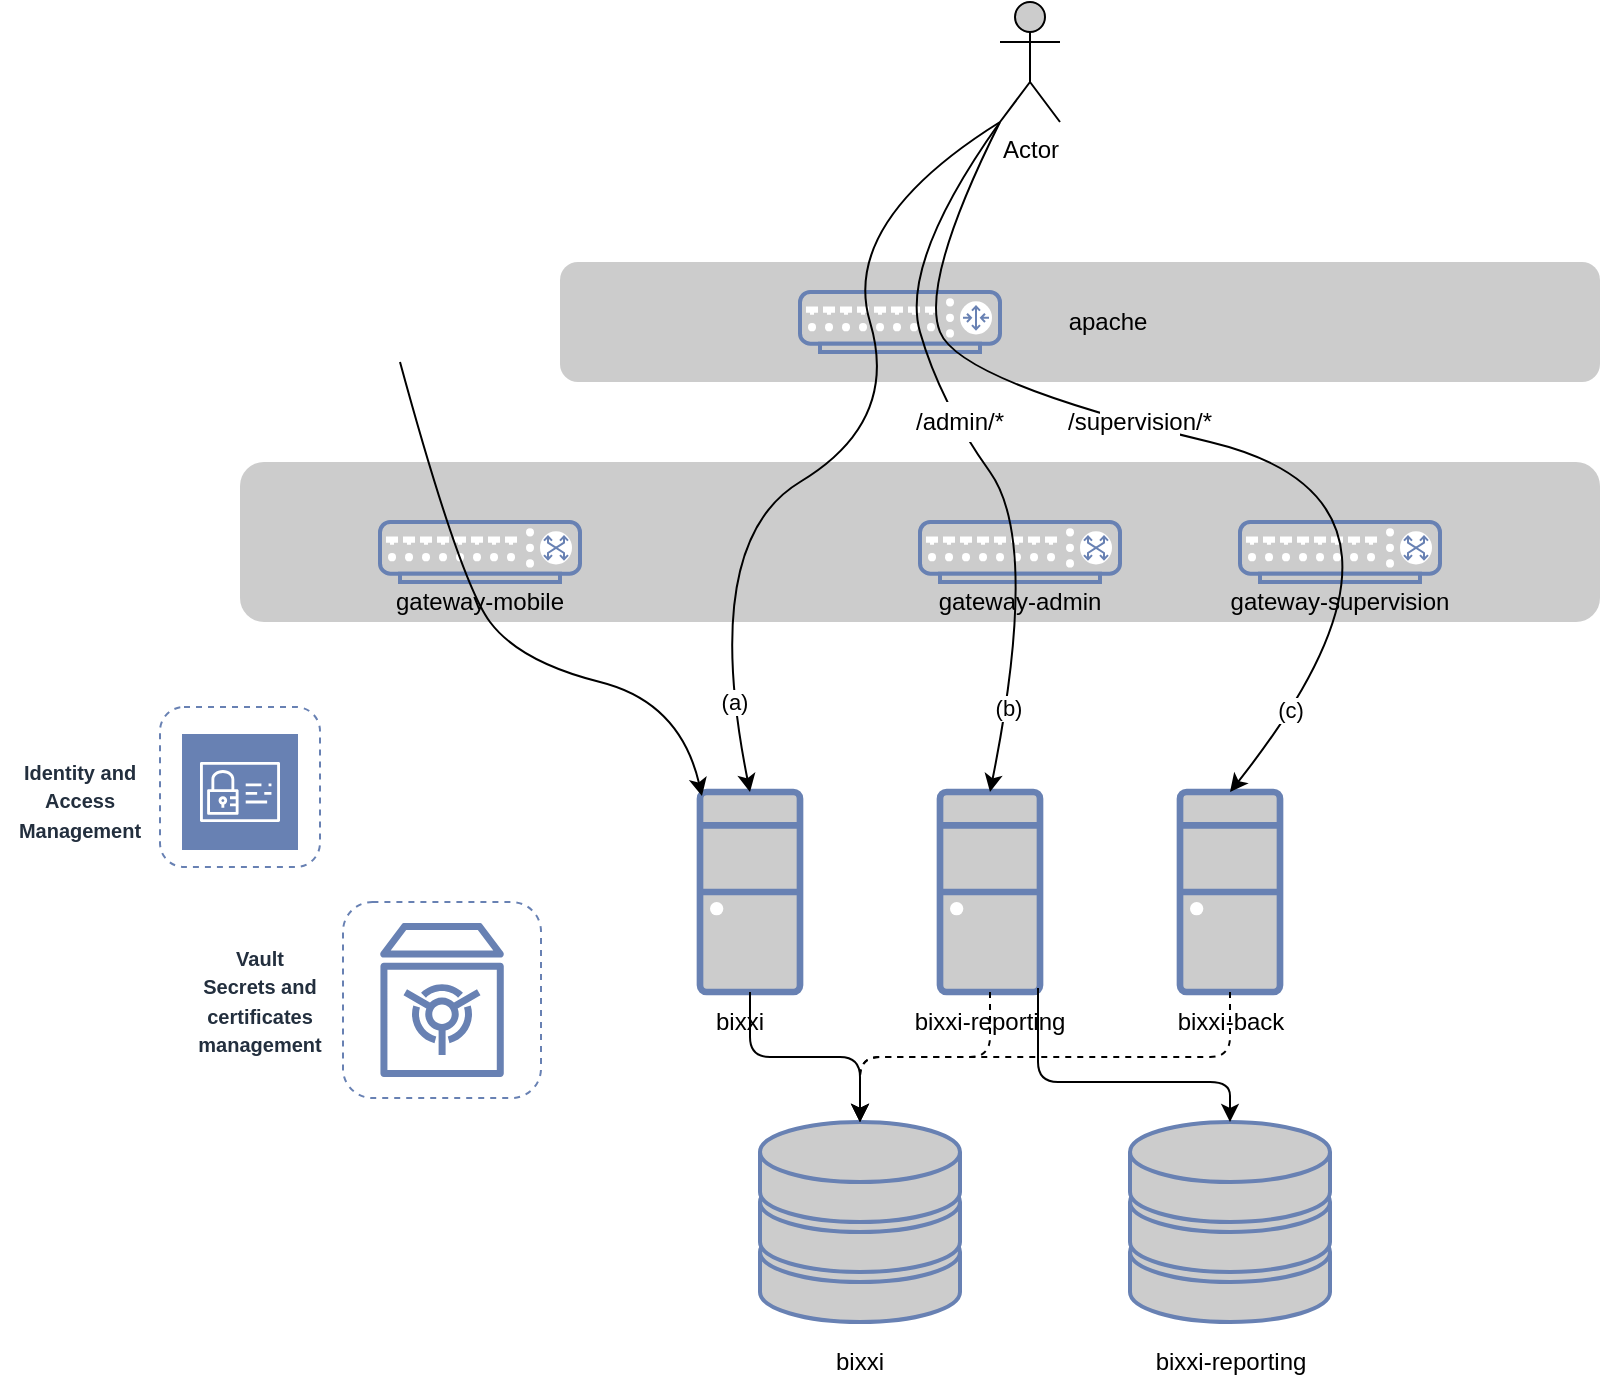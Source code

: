 <mxfile version="13.2.4" type="github">
  <diagram name="Page-1" id="822b0af5-4adb-64df-f703-e8dfc1f81529">
    <mxGraphModel dx="1117" dy="624" grid="1" gridSize="10" guides="1" tooltips="1" connect="1" arrows="1" fold="1" page="1" pageScale="1" pageWidth="1100" pageHeight="850" background="#ffffff" math="0" shadow="0">
      <root>
        <mxCell id="0" />
        <mxCell id="1" parent="0" />
        <mxCell id="x4elbkg3u_GMeMl-YBxs-13" value="" style="rounded=1;whiteSpace=wrap;html=1;fillColor=#CCCCCC;strokeColor=none;" vertex="1" parent="1">
          <mxGeometry x="200" y="290" width="680" height="80" as="geometry" />
        </mxCell>
        <mxCell id="x4elbkg3u_GMeMl-YBxs-12" value="" style="rounded=1;whiteSpace=wrap;html=1;fillColor=#CCCCCC;strokeColor=none;" vertex="1" parent="1">
          <mxGeometry x="360" y="190" width="520" height="60" as="geometry" />
        </mxCell>
        <mxCell id="x4elbkg3u_GMeMl-YBxs-3" value="" style="fontColor=#0066CC;verticalAlign=top;verticalLabelPosition=bottom;labelPosition=center;align=center;html=1;outlineConnect=0;fillColor=#CCCCCC;strokeColor=#6881B3;gradientColor=none;gradientDirection=north;strokeWidth=2;shape=mxgraph.networks.storage;" vertex="1" parent="1">
          <mxGeometry x="460" y="620" width="100" height="100" as="geometry" />
        </mxCell>
        <mxCell id="x4elbkg3u_GMeMl-YBxs-4" value="" style="fontColor=#0066CC;verticalAlign=top;verticalLabelPosition=bottom;labelPosition=center;align=center;html=1;outlineConnect=0;fillColor=#CCCCCC;strokeColor=#6881B3;gradientColor=none;gradientDirection=north;strokeWidth=2;shape=mxgraph.networks.storage;" vertex="1" parent="1">
          <mxGeometry x="645" y="620" width="100" height="100" as="geometry" />
        </mxCell>
        <mxCell id="x4elbkg3u_GMeMl-YBxs-5" value="" style="fontColor=#0066CC;verticalAlign=top;verticalLabelPosition=bottom;labelPosition=center;align=center;html=1;outlineConnect=0;fillColor=#CCCCCC;strokeColor=#6881B3;gradientColor=none;gradientDirection=north;strokeWidth=2;shape=mxgraph.networks.router;" vertex="1" parent="1">
          <mxGeometry x="480" y="205" width="100" height="30" as="geometry" />
        </mxCell>
        <mxCell id="x4elbkg3u_GMeMl-YBxs-6" value="" style="fontColor=#0066CC;verticalAlign=top;verticalLabelPosition=bottom;labelPosition=center;align=center;html=1;outlineConnect=0;fillColor=#CCCCCC;strokeColor=#6881B3;gradientColor=none;gradientDirection=north;strokeWidth=2;shape=mxgraph.networks.desktop_pc;" vertex="1" parent="1">
          <mxGeometry x="430" y="455" width="50" height="100" as="geometry" />
        </mxCell>
        <mxCell id="x4elbkg3u_GMeMl-YBxs-8" value="" style="fontColor=#0066CC;verticalAlign=top;verticalLabelPosition=bottom;labelPosition=center;align=center;html=1;outlineConnect=0;fillColor=#CCCCCC;strokeColor=#6881B3;gradientColor=none;gradientDirection=north;strokeWidth=2;shape=mxgraph.networks.desktop_pc;" vertex="1" parent="1">
          <mxGeometry x="550" y="455" width="50" height="100" as="geometry" />
        </mxCell>
        <mxCell id="x4elbkg3u_GMeMl-YBxs-9" value="" style="fontColor=#0066CC;verticalAlign=top;verticalLabelPosition=bottom;labelPosition=center;align=center;html=1;outlineConnect=0;fillColor=#CCCCCC;strokeColor=#6881B3;gradientColor=none;gradientDirection=north;strokeWidth=2;shape=mxgraph.networks.desktop_pc;" vertex="1" parent="1">
          <mxGeometry x="670" y="455" width="50" height="100" as="geometry" />
        </mxCell>
        <mxCell id="x4elbkg3u_GMeMl-YBxs-10" value="" style="fontColor=#0066CC;verticalAlign=top;verticalLabelPosition=bottom;labelPosition=center;align=center;html=1;outlineConnect=0;fillColor=#CCCCCC;strokeColor=#6881B3;gradientColor=none;gradientDirection=north;strokeWidth=2;shape=mxgraph.networks.switch;" vertex="1" parent="1">
          <mxGeometry x="540" y="320" width="100" height="30" as="geometry" />
        </mxCell>
        <mxCell id="x4elbkg3u_GMeMl-YBxs-11" value="" style="fontColor=#0066CC;verticalAlign=top;verticalLabelPosition=bottom;labelPosition=center;align=center;html=1;outlineConnect=0;fillColor=#CCCCCC;strokeColor=#6881B3;gradientColor=none;gradientDirection=north;strokeWidth=2;shape=mxgraph.networks.switch;" vertex="1" parent="1">
          <mxGeometry x="700" y="320" width="100" height="30" as="geometry" />
        </mxCell>
        <mxCell id="x4elbkg3u_GMeMl-YBxs-14" value="bixxi" style="text;html=1;strokeColor=none;fillColor=none;align=center;verticalAlign=middle;whiteSpace=wrap;rounded=0;" vertex="1" parent="1">
          <mxGeometry x="430" y="560" width="40" height="20" as="geometry" />
        </mxCell>
        <mxCell id="x4elbkg3u_GMeMl-YBxs-15" value="bixxi-back" style="text;html=1;strokeColor=none;fillColor=none;align=center;verticalAlign=middle;whiteSpace=wrap;rounded=0;" vertex="1" parent="1">
          <mxGeometry x="662.5" y="560" width="65" height="20" as="geometry" />
        </mxCell>
        <mxCell id="x4elbkg3u_GMeMl-YBxs-16" value="bixxi-reporting" style="text;html=1;strokeColor=none;fillColor=none;align=center;verticalAlign=middle;whiteSpace=wrap;rounded=0;" vertex="1" parent="1">
          <mxGeometry x="536.25" y="560" width="77.5" height="20" as="geometry" />
        </mxCell>
        <mxCell id="x4elbkg3u_GMeMl-YBxs-17" value="gateway-admin" style="text;html=1;strokeColor=none;fillColor=none;align=center;verticalAlign=middle;whiteSpace=wrap;rounded=0;" vertex="1" parent="1">
          <mxGeometry x="540" y="350" width="100" height="20" as="geometry" />
        </mxCell>
        <mxCell id="x4elbkg3u_GMeMl-YBxs-18" value="gateway-supervision" style="text;html=1;strokeColor=none;fillColor=none;align=center;verticalAlign=middle;whiteSpace=wrap;rounded=0;" vertex="1" parent="1">
          <mxGeometry x="690" y="350" width="120" height="20" as="geometry" />
        </mxCell>
        <mxCell id="x4elbkg3u_GMeMl-YBxs-19" value="" style="edgeStyle=elbowEdgeStyle;elbow=vertical;endArrow=classic;html=1;exitX=0.5;exitY=1;exitDx=0;exitDy=0;exitPerimeter=0;" edge="1" parent="1" source="x4elbkg3u_GMeMl-YBxs-6" target="x4elbkg3u_GMeMl-YBxs-3">
          <mxGeometry width="50" height="50" relative="1" as="geometry">
            <mxPoint x="370" y="780" as="sourcePoint" />
            <mxPoint x="420" y="730" as="targetPoint" />
          </mxGeometry>
        </mxCell>
        <mxCell id="x4elbkg3u_GMeMl-YBxs-21" value="Actor" style="shape=umlActor;verticalLabelPosition=bottom;labelBackgroundColor=#ffffff;verticalAlign=top;html=1;outlineConnect=0;fillColor=#CCCCCC;" vertex="1" parent="1">
          <mxGeometry x="580" y="60" width="30" height="60" as="geometry" />
        </mxCell>
        <mxCell id="x4elbkg3u_GMeMl-YBxs-24" value="" style="curved=1;endArrow=classic;html=1;entryX=0.5;entryY=0;entryDx=0;entryDy=0;entryPerimeter=0;exitX=0;exitY=1;exitDx=0;exitDy=0;exitPerimeter=0;" edge="1" parent="1" source="x4elbkg3u_GMeMl-YBxs-21" target="x4elbkg3u_GMeMl-YBxs-6">
          <mxGeometry width="50" height="50" relative="1" as="geometry">
            <mxPoint x="500" y="360" as="sourcePoint" />
            <mxPoint x="550" y="310" as="targetPoint" />
            <Array as="points">
              <mxPoint x="500" y="170" />
              <mxPoint x="530" y="270" />
              <mxPoint x="430" y="330" />
            </Array>
          </mxGeometry>
        </mxCell>
        <mxCell id="x4elbkg3u_GMeMl-YBxs-32" value="(a)" style="edgeLabel;html=1;align=center;verticalAlign=middle;resizable=0;points=[];" vertex="1" connectable="0" parent="x4elbkg3u_GMeMl-YBxs-24">
          <mxGeometry x="0.791" y="1" relative="1" as="geometry">
            <mxPoint as="offset" />
          </mxGeometry>
        </mxCell>
        <mxCell id="x4elbkg3u_GMeMl-YBxs-25" value="" style="curved=1;endArrow=classic;html=1;entryX=0.5;entryY=0;entryDx=0;entryDy=0;entryPerimeter=0;exitX=0;exitY=1;exitDx=0;exitDy=0;exitPerimeter=0;" edge="1" parent="1" source="x4elbkg3u_GMeMl-YBxs-21" target="x4elbkg3u_GMeMl-YBxs-8">
          <mxGeometry width="50" height="50" relative="1" as="geometry">
            <mxPoint x="590" y="112.632" as="sourcePoint" />
            <mxPoint x="465" y="465" as="targetPoint" />
            <Array as="points">
              <mxPoint x="530" y="190" />
              <mxPoint x="550" y="260" />
              <mxPoint x="600" y="330" />
            </Array>
          </mxGeometry>
        </mxCell>
        <mxCell id="x4elbkg3u_GMeMl-YBxs-33" value="(b)" style="edgeLabel;html=1;align=center;verticalAlign=middle;resizable=0;points=[];" vertex="1" connectable="0" parent="x4elbkg3u_GMeMl-YBxs-25">
          <mxGeometry x="0.77" relative="1" as="geometry">
            <mxPoint as="offset" />
          </mxGeometry>
        </mxCell>
        <mxCell id="x4elbkg3u_GMeMl-YBxs-27" value="/admin/*" style="text;html=1;strokeColor=none;fillColor=#ffffff;align=center;verticalAlign=middle;whiteSpace=wrap;rounded=0;" vertex="1" parent="1">
          <mxGeometry x="540" y="260" width="40" height="20" as="geometry" />
        </mxCell>
        <mxCell id="x4elbkg3u_GMeMl-YBxs-28" value="" style="curved=1;endArrow=classic;html=1;entryX=0.5;entryY=0;entryDx=0;entryDy=0;entryPerimeter=0;exitX=0;exitY=1;exitDx=0;exitDy=0;exitPerimeter=0;" edge="1" parent="1" source="x4elbkg3u_GMeMl-YBxs-21" target="x4elbkg3u_GMeMl-YBxs-9">
          <mxGeometry width="50" height="50" relative="1" as="geometry">
            <mxPoint x="610" y="132.632" as="sourcePoint" />
            <mxPoint x="780" y="420" as="targetPoint" />
            <Array as="points">
              <mxPoint x="540" y="200" />
              <mxPoint x="560" y="250" />
              <mxPoint x="810" y="310" />
            </Array>
          </mxGeometry>
        </mxCell>
        <mxCell id="x4elbkg3u_GMeMl-YBxs-34" value="(c)" style="edgeLabel;html=1;align=center;verticalAlign=middle;resizable=0;points=[];" vertex="1" connectable="0" parent="x4elbkg3u_GMeMl-YBxs-28">
          <mxGeometry x="0.826" y="-2" relative="1" as="geometry">
            <mxPoint as="offset" />
          </mxGeometry>
        </mxCell>
        <mxCell id="x4elbkg3u_GMeMl-YBxs-31" value="/supervision/*" style="text;html=1;strokeColor=none;fillColor=#ffffff;align=center;verticalAlign=middle;whiteSpace=wrap;rounded=0;" vertex="1" parent="1">
          <mxGeometry x="630" y="260" width="40" height="20" as="geometry" />
        </mxCell>
        <mxCell id="x4elbkg3u_GMeMl-YBxs-35" value="apache" style="text;html=1;strokeColor=none;fillColor=none;align=center;verticalAlign=middle;whiteSpace=wrap;rounded=0;" vertex="1" parent="1">
          <mxGeometry x="614" y="210" width="40" height="20" as="geometry" />
        </mxCell>
        <mxCell id="x4elbkg3u_GMeMl-YBxs-36" value="" style="fontColor=#0066CC;verticalAlign=top;verticalLabelPosition=bottom;labelPosition=center;align=center;html=1;outlineConnect=0;fillColor=#CCCCCC;strokeColor=#6881B3;gradientColor=none;gradientDirection=north;strokeWidth=2;shape=mxgraph.networks.switch;" vertex="1" parent="1">
          <mxGeometry x="270" y="320" width="100" height="30" as="geometry" />
        </mxCell>
        <mxCell id="x4elbkg3u_GMeMl-YBxs-37" value="gateway-mobile" style="text;html=1;strokeColor=none;fillColor=none;align=center;verticalAlign=middle;whiteSpace=wrap;rounded=0;" vertex="1" parent="1">
          <mxGeometry x="260" y="350" width="120" height="20" as="geometry" />
        </mxCell>
        <mxCell id="x4elbkg3u_GMeMl-YBxs-38" value="" style="curved=1;endArrow=classic;html=1;entryX=0.02;entryY=0.02;entryDx=0;entryDy=0;entryPerimeter=0;" edge="1" parent="1" target="x4elbkg3u_GMeMl-YBxs-6">
          <mxGeometry width="50" height="50" relative="1" as="geometry">
            <mxPoint x="280" y="240" as="sourcePoint" />
            <mxPoint x="470" y="450" as="targetPoint" />
            <Array as="points">
              <mxPoint x="310" y="350" />
              <mxPoint x="340" y="390" />
              <mxPoint x="420" y="410" />
            </Array>
          </mxGeometry>
        </mxCell>
        <mxCell id="x4elbkg3u_GMeMl-YBxs-39" value="" style="edgeStyle=elbowEdgeStyle;elbow=vertical;endArrow=classic;html=1;dashed=1;" edge="1" parent="1" source="x4elbkg3u_GMeMl-YBxs-8" target="x4elbkg3u_GMeMl-YBxs-3">
          <mxGeometry width="50" height="50" relative="1" as="geometry">
            <mxPoint x="465" y="565" as="sourcePoint" />
            <mxPoint x="520" y="630" as="targetPoint" />
          </mxGeometry>
        </mxCell>
        <mxCell id="x4elbkg3u_GMeMl-YBxs-41" value="" style="edgeStyle=elbowEdgeStyle;elbow=vertical;endArrow=classic;html=1;exitX=0.98;exitY=0.98;exitDx=0;exitDy=0;exitPerimeter=0;entryX=0.5;entryY=0;entryDx=0;entryDy=0;entryPerimeter=0;" edge="1" parent="1" source="x4elbkg3u_GMeMl-YBxs-8" target="x4elbkg3u_GMeMl-YBxs-4">
          <mxGeometry width="50" height="50" relative="1" as="geometry">
            <mxPoint x="560" y="820" as="sourcePoint" />
            <mxPoint x="610" y="770" as="targetPoint" />
            <Array as="points">
              <mxPoint x="650" y="600" />
            </Array>
          </mxGeometry>
        </mxCell>
        <mxCell id="x4elbkg3u_GMeMl-YBxs-42" value="" style="edgeStyle=elbowEdgeStyle;elbow=vertical;endArrow=classic;html=1;dashed=1;exitX=0.5;exitY=1;exitDx=0;exitDy=0;exitPerimeter=0;entryX=0.5;entryY=0;entryDx=0;entryDy=0;entryPerimeter=0;" edge="1" parent="1" source="x4elbkg3u_GMeMl-YBxs-9" target="x4elbkg3u_GMeMl-YBxs-3">
          <mxGeometry width="50" height="50" relative="1" as="geometry">
            <mxPoint x="585" y="565" as="sourcePoint" />
            <mxPoint x="520" y="630" as="targetPoint" />
          </mxGeometry>
        </mxCell>
        <mxCell id="x4elbkg3u_GMeMl-YBxs-44" value="bixxi" style="text;html=1;strokeColor=none;fillColor=none;align=center;verticalAlign=middle;whiteSpace=wrap;rounded=0;" vertex="1" parent="1">
          <mxGeometry x="490" y="730" width="40" height="20" as="geometry" />
        </mxCell>
        <mxCell id="x4elbkg3u_GMeMl-YBxs-45" value="bixxi-reporting" style="text;html=1;strokeColor=none;fillColor=none;align=center;verticalAlign=middle;whiteSpace=wrap;rounded=0;" vertex="1" parent="1">
          <mxGeometry x="642.5" y="730" width="105" height="20" as="geometry" />
        </mxCell>
        <mxCell id="x4elbkg3u_GMeMl-YBxs-46" value="" style="outlineConnect=0;fontColor=#333333;fillColor=#6881B3;strokeColor=#6881B3;dashed=0;verticalLabelPosition=bottom;verticalAlign=top;align=center;html=1;fontSize=12;fontStyle=0;aspect=fixed;pointerEvents=1;shape=mxgraph.aws4.vault;" vertex="1" parent="1">
          <mxGeometry x="270" y="520" width="62" height="78" as="geometry" />
        </mxCell>
        <mxCell id="x4elbkg3u_GMeMl-YBxs-47" value="" style="outlineConnect=0;fontColor=#232F3E;gradientColor=none;strokeColor=#ffffff;fillColor=#6881B3;dashed=0;verticalLabelPosition=middle;verticalAlign=bottom;align=center;html=1;whiteSpace=wrap;fontSize=10;fontStyle=1;spacing=3;shape=mxgraph.aws4.productIcon;prIcon=mxgraph.aws4.identity_and_access_management;" vertex="1" parent="1">
          <mxGeometry x="170" y="425" width="60" height="55" as="geometry" />
        </mxCell>
        <mxCell id="x4elbkg3u_GMeMl-YBxs-50" value="&lt;span style=&quot;color: rgb(35 , 47 , 62) ; font-size: 10px ; font-weight: 700&quot;&gt;Identity and Access Management&lt;/span&gt;" style="text;html=1;strokeColor=none;fillColor=none;align=center;verticalAlign=middle;whiteSpace=wrap;rounded=0;" vertex="1" parent="1">
          <mxGeometry x="80" y="437.5" width="80" height="42.5" as="geometry" />
        </mxCell>
        <mxCell id="x4elbkg3u_GMeMl-YBxs-51" value="&lt;span style=&quot;color: rgb(35 , 47 , 62) ; font-size: 10px ; font-weight: 700&quot;&gt;Vault&lt;br&gt;Secrets and certificates management&lt;br&gt;&lt;/span&gt;" style="text;html=1;strokeColor=none;fillColor=none;align=center;verticalAlign=middle;whiteSpace=wrap;rounded=0;" vertex="1" parent="1">
          <mxGeometry x="170" y="537.75" width="80" height="42.5" as="geometry" />
        </mxCell>
        <mxCell id="x4elbkg3u_GMeMl-YBxs-54" value="" style="rounded=1;whiteSpace=wrap;html=1;strokeColor=#6881B3;fillColor=none;dashed=1;" vertex="1" parent="1">
          <mxGeometry x="160" y="412.5" width="80" height="80" as="geometry" />
        </mxCell>
        <mxCell id="x4elbkg3u_GMeMl-YBxs-55" value="" style="rounded=1;whiteSpace=wrap;html=1;strokeColor=#6881B3;fillColor=none;dashed=1;" vertex="1" parent="1">
          <mxGeometry x="251.5" y="510" width="99" height="98" as="geometry" />
        </mxCell>
      </root>
    </mxGraphModel>
  </diagram>
</mxfile>
